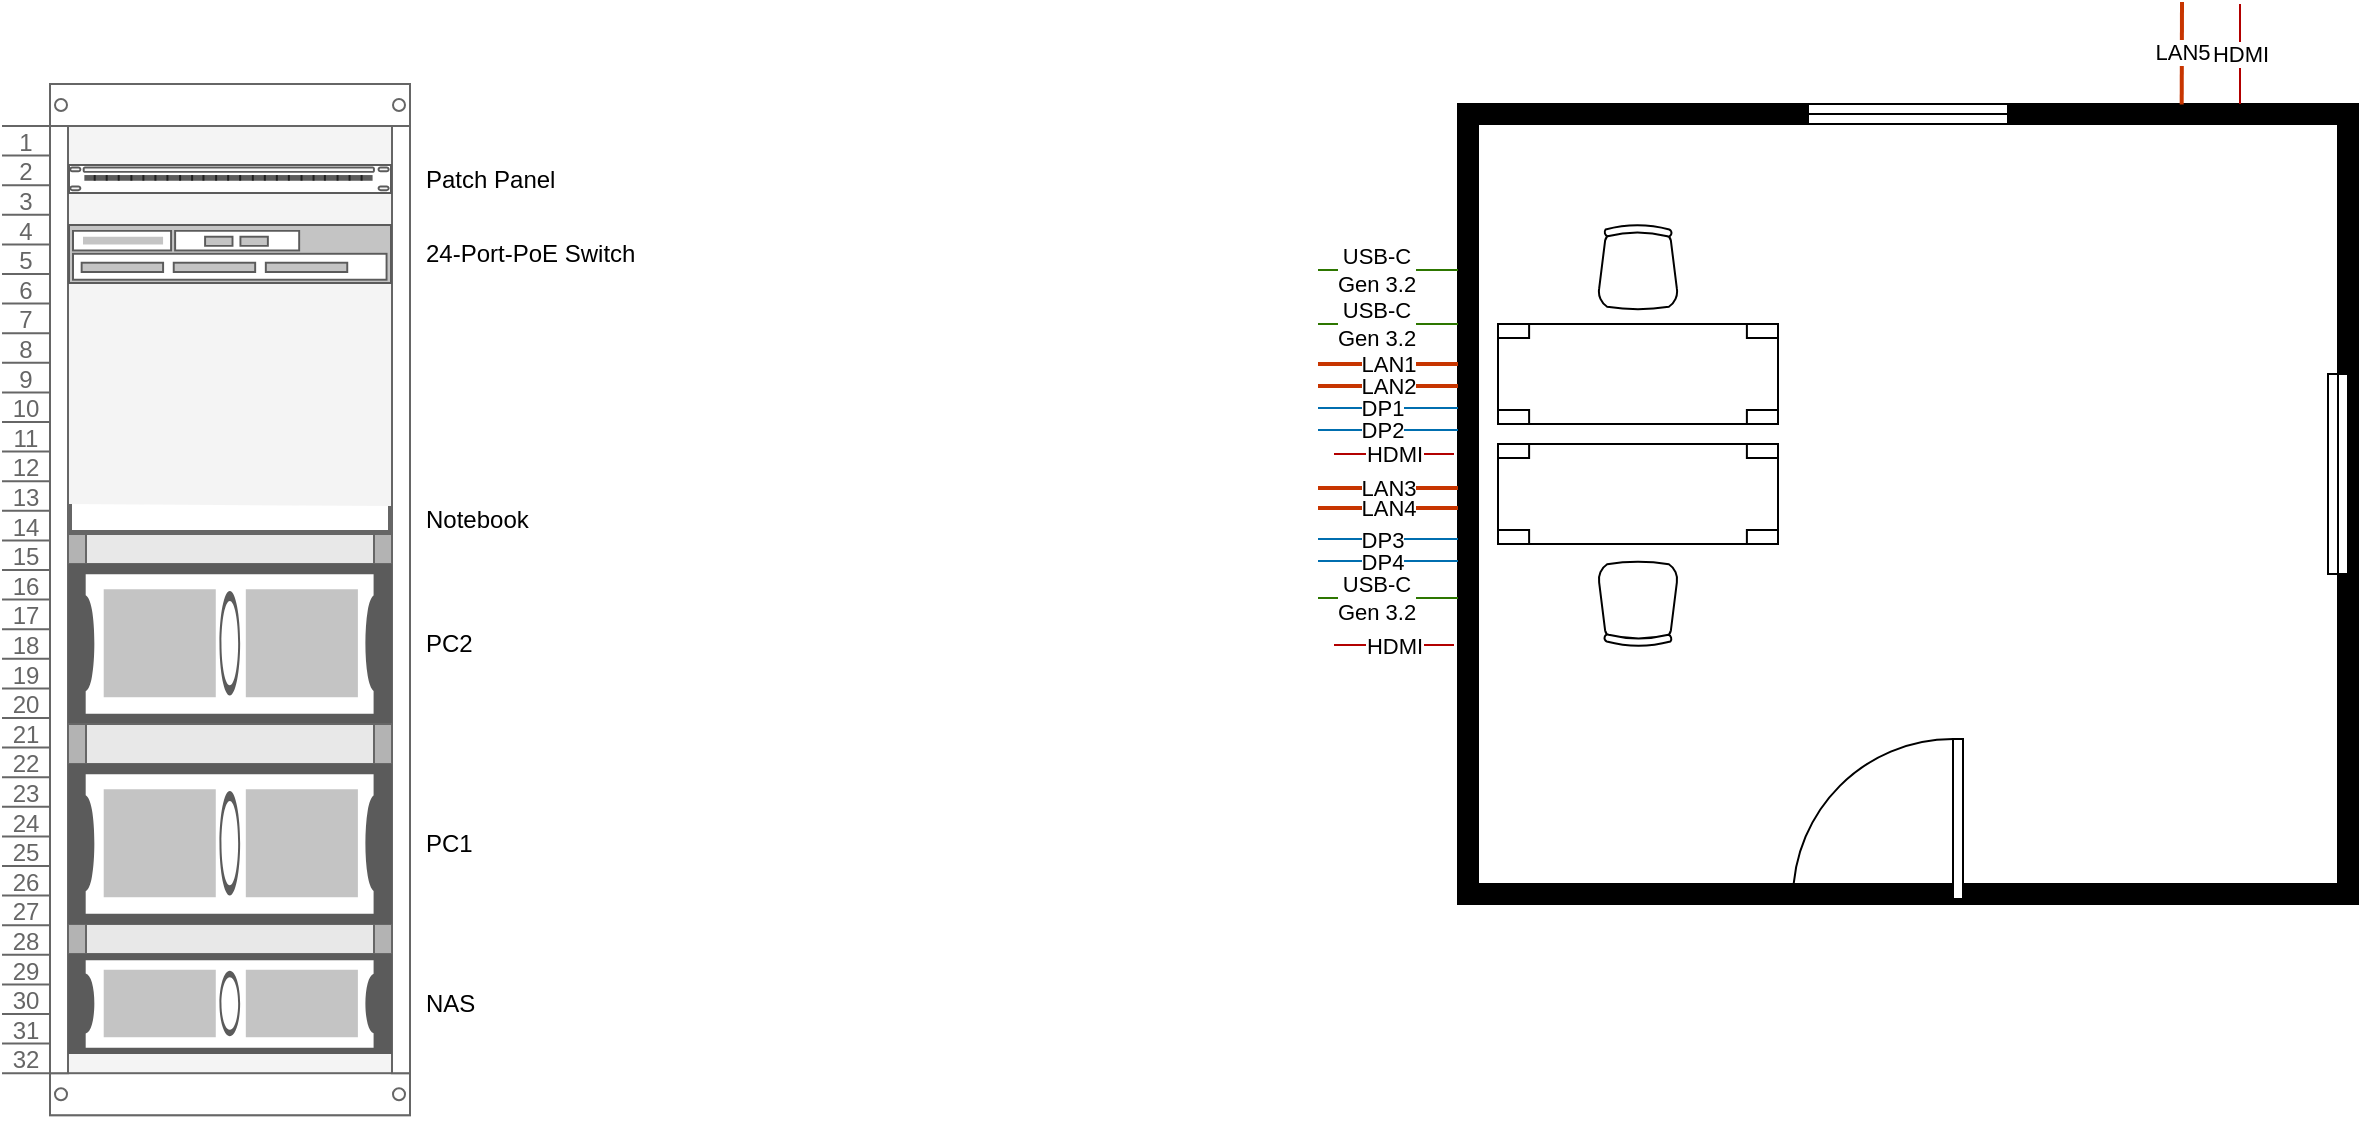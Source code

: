 <mxfile version="27.0.8">
  <diagram name="Seite-1" id="bKi48Nllbkm4q8D3LhVU">
    <mxGraphModel dx="976" dy="604" grid="1" gridSize="10" guides="1" tooltips="1" connect="1" arrows="1" fold="1" page="1" pageScale="1" pageWidth="827" pageHeight="1169" math="0" shadow="0">
      <root>
        <mxCell id="0" />
        <mxCell id="1" parent="0" />
        <mxCell id="O0rZPtdsScXkaoj67VYM-2" value="" style="strokeColor=#666666;html=1;verticalLabelPosition=bottom;labelBackgroundColor=#ffffff;verticalAlign=top;outlineConnect=0;shadow=0;dashed=0;shape=mxgraph.rackGeneral.rackCabinet3;fillColor2=#f4f4f4;container=1;collapsible=0;childLayout=rack;allowGaps=1;marginLeft=33;marginRight=9;marginTop=21;marginBottom=22;textColor=#666666;numDisp=ascend;" parent="1" vertex="1">
          <mxGeometry x="312" y="120" width="204" height="520" as="geometry" />
        </mxCell>
        <mxCell id="OOCLbScFP8qNxrVs9ZYG-3" value="Patch Panel" style="strokeColor=#666666;html=1;labelPosition=right;align=left;spacingLeft=15;shadow=0;dashed=0;outlineConnect=0;shape=mxgraph.rack.general.cat5e_rack_mount_patch_panel_24_ports;" parent="O0rZPtdsScXkaoj67VYM-2" vertex="1">
          <mxGeometry x="33" y="40" width="162" height="15" as="geometry" />
        </mxCell>
        <mxCell id="OOCLbScFP8qNxrVs9ZYG-10" value="24-Port-PoE Switch" style="strokeColor=#666666;html=1;labelPosition=right;align=left;spacingLeft=15;shadow=0;dashed=0;outlineConnect=0;shape=mxgraph.rack.general.switches_1;" parent="O0rZPtdsScXkaoj67VYM-2" vertex="1">
          <mxGeometry x="33" y="70" width="162" height="30" as="geometry" />
        </mxCell>
        <mxCell id="UiN1g2cW30baHYT93fmF-36" value="Notebook" style="strokeColor=#666666;html=1;labelPosition=right;align=left;spacingLeft=15;shadow=0;dashed=0;outlineConnect=0;shape=mxgraph.rackGeneral.shelf;container=1;collapsible=0" vertex="1" parent="O0rZPtdsScXkaoj67VYM-2">
          <mxGeometry x="33" y="210" width="162" height="15" as="geometry" />
        </mxCell>
        <mxCell id="OOCLbScFP8qNxrVs9ZYG-5" value="" style="strokeColor=#666666;html=1;labelPosition=right;align=left;spacingLeft=15;shadow=0;dashed=0;outlineConnect=0;shape=mxgraph.rackGeneral.plate;fillColor=#e8e8e8;" parent="O0rZPtdsScXkaoj67VYM-2" vertex="1">
          <mxGeometry x="33" y="225" width="162" height="15" as="geometry" />
        </mxCell>
        <mxCell id="O0rZPtdsScXkaoj67VYM-3" value="PC2" style="strokeColor=#666666;html=1;labelPosition=right;align=left;spacingLeft=15;shadow=0;dashed=0;outlineConnect=0;shape=mxgraph.rack.general.1u_rack_server;" parent="O0rZPtdsScXkaoj67VYM-2" vertex="1">
          <mxGeometry x="33" y="240" width="162" height="80" as="geometry" />
        </mxCell>
        <mxCell id="OOCLbScFP8qNxrVs9ZYG-8" value="" style="strokeColor=#666666;html=1;labelPosition=right;align=left;spacingLeft=15;shadow=0;dashed=0;outlineConnect=0;shape=mxgraph.rackGeneral.plate;fillColor=#e8e8e8;" parent="O0rZPtdsScXkaoj67VYM-2" vertex="1">
          <mxGeometry x="33" y="420" width="162" height="15" as="geometry" />
        </mxCell>
        <mxCell id="OOCLbScFP8qNxrVs9ZYG-6" value="" style="strokeColor=#666666;html=1;labelPosition=right;align=left;spacingLeft=15;shadow=0;dashed=0;outlineConnect=0;shape=mxgraph.rackGeneral.plate;fillColor=#e8e8e8;" parent="O0rZPtdsScXkaoj67VYM-2" vertex="1">
          <mxGeometry x="33" y="320" width="162" height="20" as="geometry" />
        </mxCell>
        <mxCell id="O0rZPtdsScXkaoj67VYM-4" value="PC1" style="strokeColor=#666666;html=1;labelPosition=right;align=left;spacingLeft=15;shadow=0;dashed=0;outlineConnect=0;shape=mxgraph.rack.general.1u_rack_server;" parent="O0rZPtdsScXkaoj67VYM-2" vertex="1">
          <mxGeometry x="33" y="340" width="162" height="80" as="geometry" />
        </mxCell>
        <mxCell id="OOCLbScFP8qNxrVs9ZYG-2" value="NAS" style="strokeColor=#666666;html=1;labelPosition=right;align=left;spacingLeft=15;shadow=0;dashed=0;outlineConnect=0;shape=mxgraph.rack.general.1u_rack_server;" parent="O0rZPtdsScXkaoj67VYM-2" vertex="1">
          <mxGeometry x="33" y="435" width="162" height="50" as="geometry" />
        </mxCell>
        <mxCell id="OOCLbScFP8qNxrVs9ZYG-11" value="" style="verticalLabelPosition=bottom;html=1;verticalAlign=top;align=center;shape=mxgraph.floorplan.room;fillColor=strokeColor;" parent="1" vertex="1">
          <mxGeometry x="1040" y="130" width="450" height="400" as="geometry" />
        </mxCell>
        <mxCell id="UiN1g2cW30baHYT93fmF-1" value="" style="verticalLabelPosition=bottom;html=1;verticalAlign=top;align=center;shape=mxgraph.floorplan.doorRight;aspect=fixed;rotation=90;" vertex="1" parent="1">
          <mxGeometry x="1210" y="445" width="80" height="85" as="geometry" />
        </mxCell>
        <mxCell id="UiN1g2cW30baHYT93fmF-2" value="" style="verticalLabelPosition=bottom;html=1;verticalAlign=top;align=center;shape=mxgraph.floorplan.window;" vertex="1" parent="1">
          <mxGeometry x="1215" y="130" width="100" height="10" as="geometry" />
        </mxCell>
        <mxCell id="UiN1g2cW30baHYT93fmF-3" value="" style="verticalLabelPosition=bottom;html=1;verticalAlign=top;align=center;shape=mxgraph.floorplan.window;rotation=90;" vertex="1" parent="1">
          <mxGeometry x="1430" y="310" width="100" height="10" as="geometry" />
        </mxCell>
        <mxCell id="UiN1g2cW30baHYT93fmF-4" value="" style="verticalLabelPosition=bottom;html=1;verticalAlign=top;align=center;shape=mxgraph.floorplan.table;" vertex="1" parent="1">
          <mxGeometry x="1060" y="240" width="140" height="50" as="geometry" />
        </mxCell>
        <mxCell id="UiN1g2cW30baHYT93fmF-5" value="" style="verticalLabelPosition=bottom;html=1;verticalAlign=top;align=center;shape=mxgraph.floorplan.table;rotation=-180;" vertex="1" parent="1">
          <mxGeometry x="1060" y="300" width="140" height="50" as="geometry" />
        </mxCell>
        <mxCell id="UiN1g2cW30baHYT93fmF-6" value="" style="verticalLabelPosition=bottom;html=1;verticalAlign=top;align=center;shape=mxgraph.floorplan.office_chair;" vertex="1" parent="1">
          <mxGeometry x="1110" y="190" width="40" height="43" as="geometry" />
        </mxCell>
        <mxCell id="UiN1g2cW30baHYT93fmF-7" value="" style="verticalLabelPosition=bottom;html=1;verticalAlign=top;align=center;shape=mxgraph.floorplan.office_chair;rotation=-180;" vertex="1" parent="1">
          <mxGeometry x="1110" y="358.5" width="40" height="43" as="geometry" />
        </mxCell>
        <mxCell id="UiN1g2cW30baHYT93fmF-11" value="LAN1" style="endArrow=none;html=1;rounded=0;fillColor=#fa6800;strokeColor=#C73500;strokeWidth=2;" edge="1" parent="1">
          <mxGeometry width="50" height="50" relative="1" as="geometry">
            <mxPoint x="970" y="260" as="sourcePoint" />
            <mxPoint x="1040" y="260" as="targetPoint" />
          </mxGeometry>
        </mxCell>
        <mxCell id="UiN1g2cW30baHYT93fmF-12" value="LAN2" style="endArrow=none;html=1;rounded=0;fillColor=#fa6800;strokeColor=#C73500;strokeWidth=2;" edge="1" parent="1">
          <mxGeometry width="50" height="50" relative="1" as="geometry">
            <mxPoint x="970" y="271" as="sourcePoint" />
            <mxPoint x="1040" y="271" as="targetPoint" />
          </mxGeometry>
        </mxCell>
        <mxCell id="UiN1g2cW30baHYT93fmF-13" value="LAN3" style="endArrow=none;html=1;rounded=0;fillColor=#fa6800;strokeColor=#C73500;strokeWidth=2;" edge="1" parent="1">
          <mxGeometry width="50" height="50" relative="1" as="geometry">
            <mxPoint x="970" y="322" as="sourcePoint" />
            <mxPoint x="1040" y="322" as="targetPoint" />
            <mxPoint as="offset" />
          </mxGeometry>
        </mxCell>
        <mxCell id="UiN1g2cW30baHYT93fmF-14" value="LAN4" style="endArrow=none;html=1;rounded=0;fillColor=#fa6800;strokeColor=#C73500;strokeWidth=2;" edge="1" parent="1">
          <mxGeometry width="50" height="50" relative="1" as="geometry">
            <mxPoint x="970" y="332" as="sourcePoint" />
            <mxPoint x="1040" y="332" as="targetPoint" />
            <mxPoint as="offset" />
          </mxGeometry>
        </mxCell>
        <mxCell id="UiN1g2cW30baHYT93fmF-15" value="LAN5" style="endArrow=none;html=1;rounded=0;fillColor=#fa6800;strokeColor=#C73500;strokeWidth=2;entryX=0.733;entryY=0.028;entryDx=0;entryDy=0;entryPerimeter=0;" edge="1" parent="1">
          <mxGeometry width="50" height="50" relative="1" as="geometry">
            <mxPoint x="1402" y="79" as="sourcePoint" />
            <mxPoint x="1401.85" y="130.2" as="targetPoint" />
            <mxPoint as="offset" />
          </mxGeometry>
        </mxCell>
        <mxCell id="UiN1g2cW30baHYT93fmF-16" value="" style="endArrow=none;html=1;rounded=0;fillColor=#1ba1e2;strokeColor=#006EAF;" edge="1" parent="1">
          <mxGeometry width="50" height="50" relative="1" as="geometry">
            <mxPoint x="970" y="282" as="sourcePoint" />
            <mxPoint x="1040" y="282" as="targetPoint" />
          </mxGeometry>
        </mxCell>
        <mxCell id="UiN1g2cW30baHYT93fmF-17" value="DP1" style="edgeLabel;html=1;align=center;verticalAlign=middle;resizable=0;points=[];" vertex="1" connectable="0" parent="UiN1g2cW30baHYT93fmF-16">
          <mxGeometry x="-0.086" relative="1" as="geometry">
            <mxPoint as="offset" />
          </mxGeometry>
        </mxCell>
        <mxCell id="UiN1g2cW30baHYT93fmF-18" value="" style="endArrow=none;html=1;rounded=0;fillColor=#1ba1e2;strokeColor=#006EAF;" edge="1" parent="1">
          <mxGeometry width="50" height="50" relative="1" as="geometry">
            <mxPoint x="970" y="293" as="sourcePoint" />
            <mxPoint x="1040" y="293" as="targetPoint" />
          </mxGeometry>
        </mxCell>
        <mxCell id="UiN1g2cW30baHYT93fmF-19" value="DP2" style="edgeLabel;html=1;align=center;verticalAlign=middle;resizable=0;points=[];" vertex="1" connectable="0" parent="UiN1g2cW30baHYT93fmF-18">
          <mxGeometry x="-0.086" relative="1" as="geometry">
            <mxPoint as="offset" />
          </mxGeometry>
        </mxCell>
        <mxCell id="UiN1g2cW30baHYT93fmF-21" value="" style="endArrow=none;html=1;rounded=0;fillColor=#1ba1e2;strokeColor=#006EAF;" edge="1" parent="1">
          <mxGeometry width="50" height="50" relative="1" as="geometry">
            <mxPoint x="970" y="347.5" as="sourcePoint" />
            <mxPoint x="1040" y="347.5" as="targetPoint" />
          </mxGeometry>
        </mxCell>
        <mxCell id="UiN1g2cW30baHYT93fmF-22" value="DP3" style="edgeLabel;html=1;align=center;verticalAlign=middle;resizable=0;points=[];" vertex="1" connectable="0" parent="UiN1g2cW30baHYT93fmF-21">
          <mxGeometry x="-0.086" relative="1" as="geometry">
            <mxPoint as="offset" />
          </mxGeometry>
        </mxCell>
        <mxCell id="UiN1g2cW30baHYT93fmF-23" value="" style="endArrow=none;html=1;rounded=0;fillColor=#1ba1e2;strokeColor=#006EAF;" edge="1" parent="1">
          <mxGeometry width="50" height="50" relative="1" as="geometry">
            <mxPoint x="970" y="358.5" as="sourcePoint" />
            <mxPoint x="1040" y="358.5" as="targetPoint" />
          </mxGeometry>
        </mxCell>
        <mxCell id="UiN1g2cW30baHYT93fmF-24" value="DP4" style="edgeLabel;html=1;align=center;verticalAlign=middle;resizable=0;points=[];" vertex="1" connectable="0" parent="UiN1g2cW30baHYT93fmF-23">
          <mxGeometry x="-0.086" relative="1" as="geometry">
            <mxPoint as="offset" />
          </mxGeometry>
        </mxCell>
        <mxCell id="UiN1g2cW30baHYT93fmF-25" value="" style="endArrow=none;html=1;rounded=0;fillColor=#60a917;strokeColor=#2D7600;" edge="1" parent="1">
          <mxGeometry width="50" height="50" relative="1" as="geometry">
            <mxPoint x="970" y="240" as="sourcePoint" />
            <mxPoint x="1040" y="240" as="targetPoint" />
          </mxGeometry>
        </mxCell>
        <mxCell id="UiN1g2cW30baHYT93fmF-26" value="USB-C&lt;div&gt;Gen 3.2&lt;/div&gt;" style="edgeLabel;html=1;align=center;verticalAlign=middle;resizable=0;points=[];" vertex="1" connectable="0" parent="UiN1g2cW30baHYT93fmF-25">
          <mxGeometry x="-0.171" relative="1" as="geometry">
            <mxPoint as="offset" />
          </mxGeometry>
        </mxCell>
        <mxCell id="UiN1g2cW30baHYT93fmF-27" value="" style="endArrow=none;html=1;rounded=0;fillColor=#60a917;strokeColor=#2D7600;" edge="1" parent="1">
          <mxGeometry width="50" height="50" relative="1" as="geometry">
            <mxPoint x="970" y="377" as="sourcePoint" />
            <mxPoint x="1040" y="377" as="targetPoint" />
          </mxGeometry>
        </mxCell>
        <mxCell id="UiN1g2cW30baHYT93fmF-28" value="USB-C&lt;div&gt;Gen 3.2&lt;/div&gt;" style="edgeLabel;html=1;align=center;verticalAlign=middle;resizable=0;points=[];" vertex="1" connectable="0" parent="UiN1g2cW30baHYT93fmF-27">
          <mxGeometry x="-0.171" relative="1" as="geometry">
            <mxPoint as="offset" />
          </mxGeometry>
        </mxCell>
        <mxCell id="UiN1g2cW30baHYT93fmF-29" value="" style="endArrow=none;html=1;rounded=0;fillColor=#60a917;strokeColor=#2D7600;" edge="1" parent="1">
          <mxGeometry width="50" height="50" relative="1" as="geometry">
            <mxPoint x="970" y="213" as="sourcePoint" />
            <mxPoint x="1040" y="213" as="targetPoint" />
          </mxGeometry>
        </mxCell>
        <mxCell id="UiN1g2cW30baHYT93fmF-30" value="USB-C&lt;div&gt;Gen 3.2&lt;/div&gt;" style="edgeLabel;html=1;align=center;verticalAlign=middle;resizable=0;points=[];" vertex="1" connectable="0" parent="UiN1g2cW30baHYT93fmF-29">
          <mxGeometry x="-0.171" relative="1" as="geometry">
            <mxPoint as="offset" />
          </mxGeometry>
        </mxCell>
        <mxCell id="UiN1g2cW30baHYT93fmF-31" value="HDMI" style="endArrow=none;html=1;rounded=0;fillColor=#e51400;strokeColor=#B20000;" edge="1" parent="1">
          <mxGeometry width="50" height="50" relative="1" as="geometry">
            <mxPoint x="978" y="400.5" as="sourcePoint" />
            <mxPoint x="1038" y="400.5" as="targetPoint" />
          </mxGeometry>
        </mxCell>
        <mxCell id="UiN1g2cW30baHYT93fmF-32" value="HDMI" style="endArrow=none;html=1;rounded=0;fillColor=#e51400;strokeColor=#B20000;" edge="1" parent="1">
          <mxGeometry width="50" height="50" relative="1" as="geometry">
            <mxPoint x="978" y="305" as="sourcePoint" />
            <mxPoint x="1038" y="305" as="targetPoint" />
          </mxGeometry>
        </mxCell>
        <mxCell id="UiN1g2cW30baHYT93fmF-33" value="HDMI" style="endArrow=none;html=1;rounded=0;fillColor=#e51400;strokeColor=#B20000;" edge="1" parent="1">
          <mxGeometry width="50" height="50" relative="1" as="geometry">
            <mxPoint x="1431" y="80" as="sourcePoint" />
            <mxPoint x="1431" y="130" as="targetPoint" />
          </mxGeometry>
        </mxCell>
      </root>
    </mxGraphModel>
  </diagram>
</mxfile>
